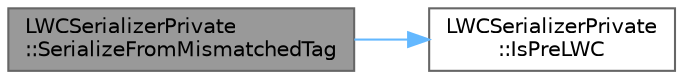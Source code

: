 digraph "LWCSerializerPrivate::SerializeFromMismatchedTag"
{
 // INTERACTIVE_SVG=YES
 // LATEX_PDF_SIZE
  bgcolor="transparent";
  edge [fontname=Helvetica,fontsize=10,labelfontname=Helvetica,labelfontsize=10];
  node [fontname=Helvetica,fontsize=10,shape=box,height=0.2,width=0.4];
  rankdir="LR";
  Node1 [id="Node000001",label="LWCSerializerPrivate\l::SerializeFromMismatchedTag",height=0.2,width=0.4,color="gray40", fillcolor="grey60", style="filled", fontcolor="black",tooltip=" "];
  Node1 -> Node2 [id="edge1_Node000001_Node000002",color="steelblue1",style="solid",tooltip=" "];
  Node2 [id="Node000002",label="LWCSerializerPrivate\l::IsPreLWC",height=0.2,width=0.4,color="grey40", fillcolor="white", style="filled",URL="$db/d3b/namespaceLWCSerializerPrivate.html#a67fbd647d86ca3f55258db26ca01dec4",tooltip=" "];
}
